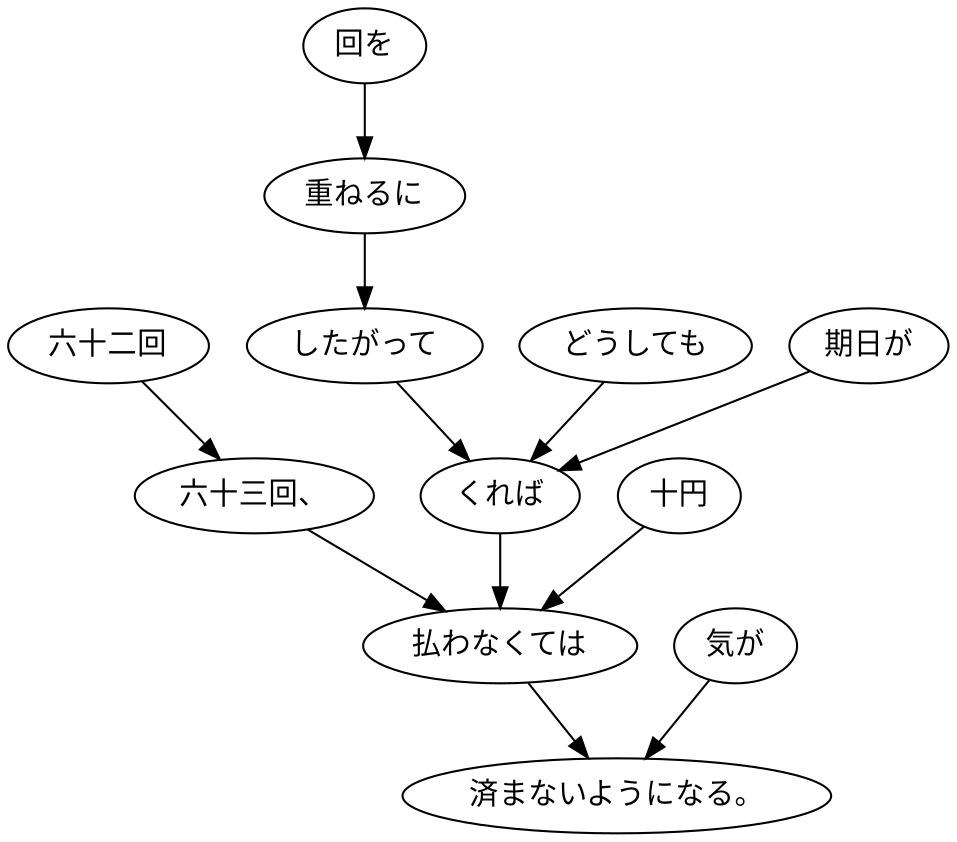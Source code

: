 digraph graph8703 {
	node0 [label="六十二回"];
	node1 [label="六十三回、"];
	node2 [label="回を"];
	node3 [label="重ねるに"];
	node4 [label="したがって"];
	node5 [label="どうしても"];
	node6 [label="期日が"];
	node7 [label="くれば"];
	node8 [label="十円"];
	node9 [label="払わなくては"];
	node10 [label="気が"];
	node11 [label="済まないようになる。"];
	node0 -> node1;
	node1 -> node9;
	node2 -> node3;
	node3 -> node4;
	node4 -> node7;
	node5 -> node7;
	node6 -> node7;
	node7 -> node9;
	node8 -> node9;
	node9 -> node11;
	node10 -> node11;
}
